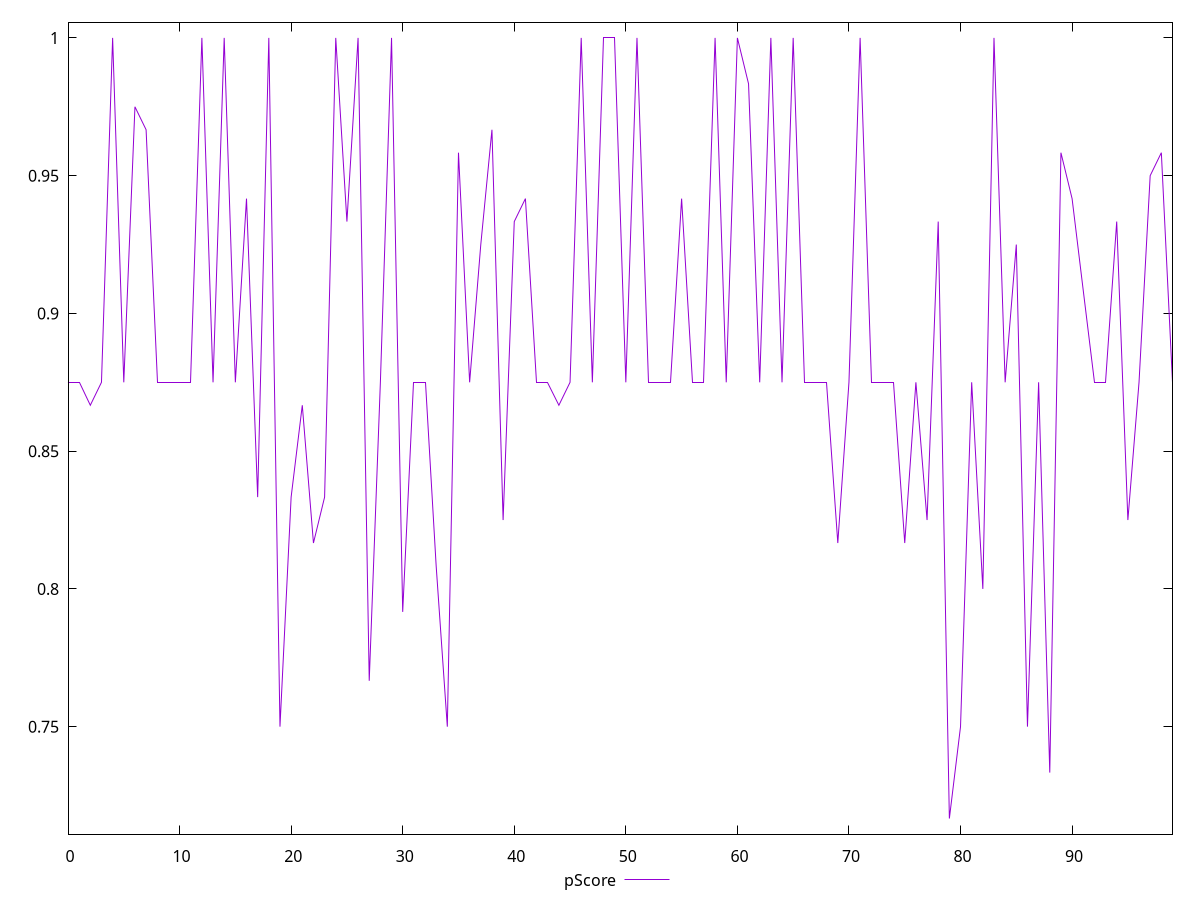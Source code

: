 reset

$pScore <<EOF
0 0.875
1 0.875
2 0.8666666666666667
3 0.875
4 1
5 0.875
6 0.975
7 0.9666666666666667
8 0.875
9 0.875
10 0.875
11 0.875
12 1
13 0.875
14 1
15 0.875
16 0.9416666666666667
17 0.8333333333333333
18 1
19 0.75
20 0.8333333333333333
21 0.8666666666666667
22 0.8166666666666667
23 0.8333333333333333
24 1
25 0.9333333333333333
26 1
27 0.7666666666666666
28 0.875
29 1
30 0.7916666666666666
31 0.875
32 0.875
33 0.8083333333333333
34 0.75
35 0.9583333333333334
36 0.875
37 0.925
38 0.9666666666666667
39 0.825
40 0.9333333333333333
41 0.9416666666666667
42 0.875
43 0.875
44 0.8666666666666667
45 0.875
46 1
47 0.875
48 1
49 1
50 0.875
51 1
52 0.875
53 0.875
54 0.875
55 0.9416666666666667
56 0.875
57 0.875
58 1
59 0.875
60 1
61 0.9833333333333333
62 0.875
63 1
64 0.875
65 1
66 0.875
67 0.875
68 0.875
69 0.8166666666666667
70 0.875
71 1
72 0.875
73 0.875
74 0.875
75 0.8166666666666667
76 0.875
77 0.825
78 0.9333333333333333
79 0.7166666666666667
80 0.75
81 0.875
82 0.8
83 1
84 0.875
85 0.925
86 0.75
87 0.875
88 0.7333333333333333
89 0.9583333333333334
90 0.9416666666666667
91 0.9083333333333333
92 0.875
93 0.875
94 0.9333333333333333
95 0.825
96 0.875
97 0.95
98 0.9583333333333334
99 0.875
EOF

set key outside below
set xrange [0:99]
set yrange [0.711:1.0056666666666667]
set trange [0.711:1.0056666666666667]
set terminal svg size 640, 500 enhanced background rgb 'white'
set output "reprap/unused-css-rules/samples/pages+cached+noexternal+nomedia+nocss/pScore/values.svg"

plot $pScore title "pScore" with line

reset
